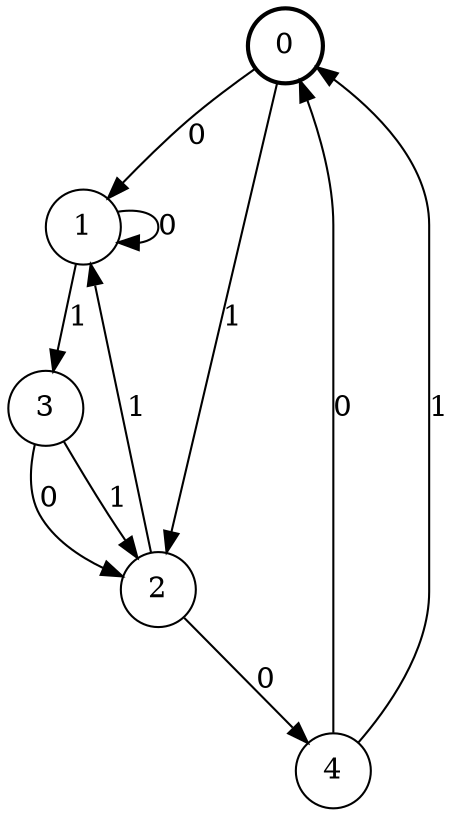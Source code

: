 digraph Automat {
    node [shape = circle];
    0 [style = "bold"];
    0 -> 1 [label = "0"];
    0 -> 2 [label = "1"];
    1 -> 1 [label = "0"];
    1 -> 3 [label = "1"];
    2 -> 4 [label = "0"];
    2 -> 1 [label = "1"];
    3 -> 2 [label = "0"];
    3 -> 2 [label = "1"];
    4 -> 0 [label = "0"];
    4 -> 0 [label = "1"];
}
